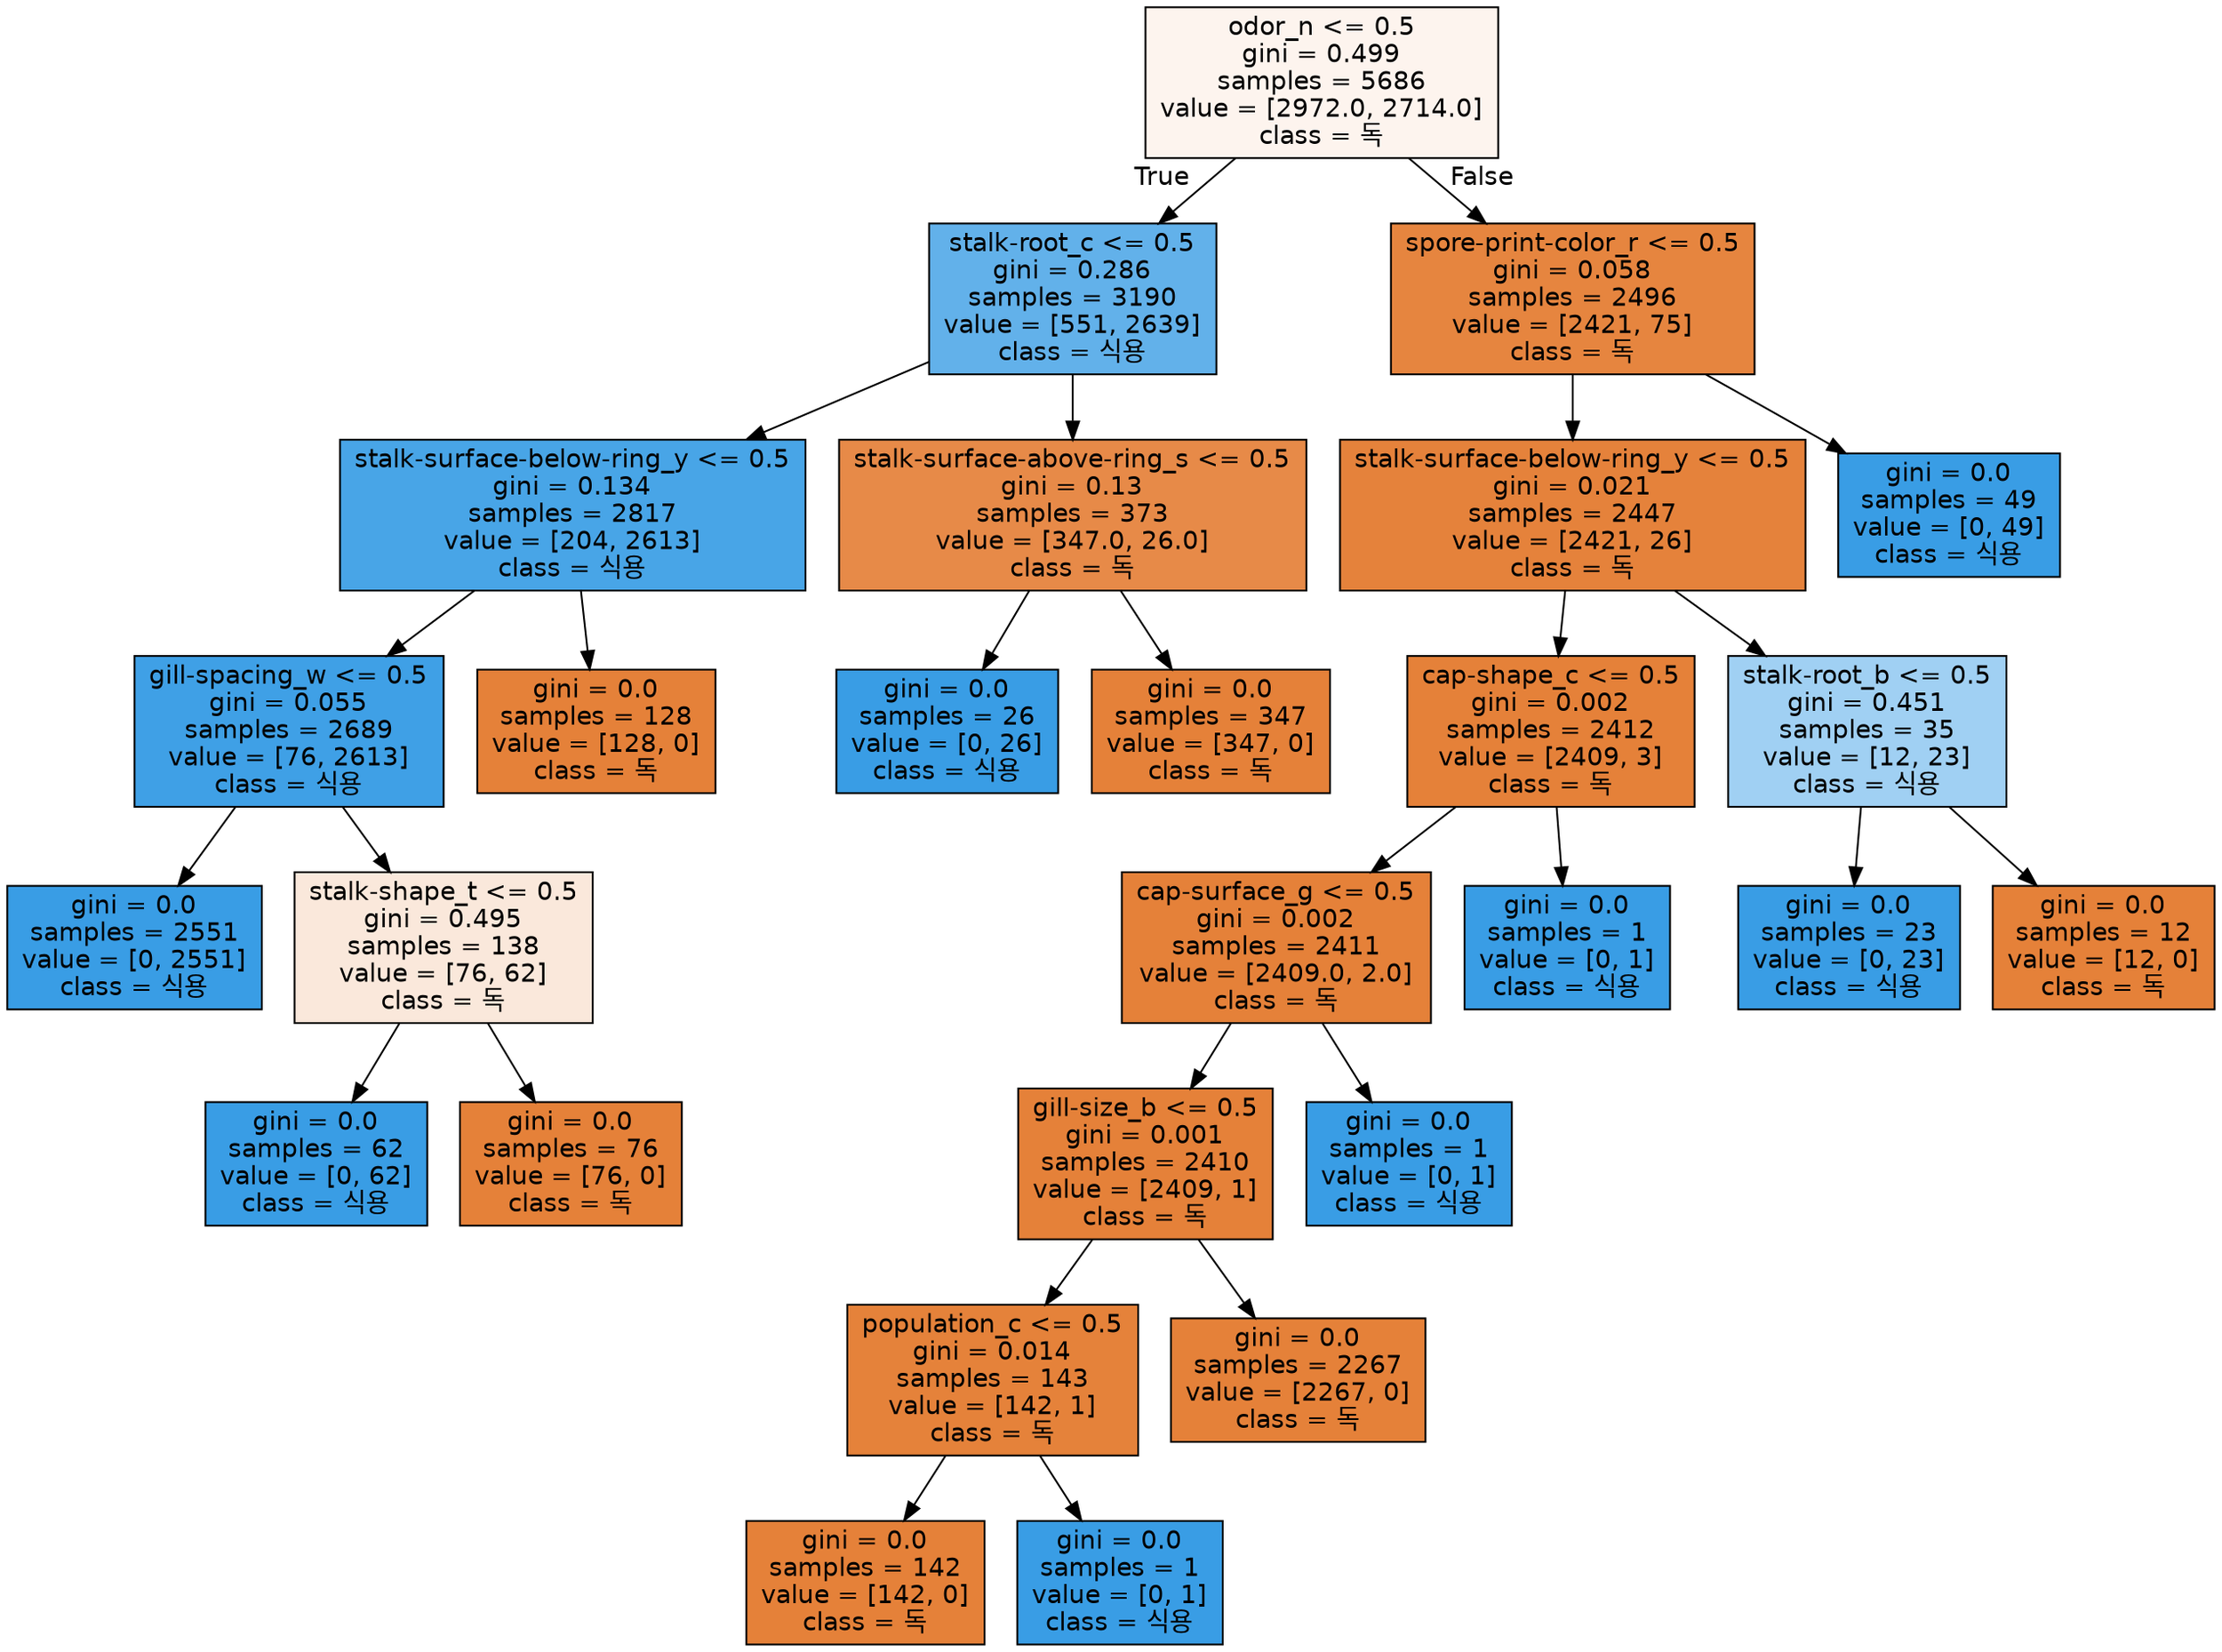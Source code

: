 digraph Tree {
node [shape=box, style="filled", color="black", fontname="helvetica"] ;
edge [fontname="helvetica"] ;
0 [label="odor_n <= 0.5\ngini = 0.499\nsamples = 5686\nvalue = [2972.0, 2714.0]\nclass = 독", fillcolor="#fdf4ee"] ;
1 [label="stalk-root_c <= 0.5\ngini = 0.286\nsamples = 3190\nvalue = [551, 2639]\nclass = 식용", fillcolor="#62b1ea"] ;
0 -> 1 [labeldistance=2.5, labelangle=45, headlabel="True"] ;
2 [label="stalk-surface-below-ring_y <= 0.5\ngini = 0.134\nsamples = 2817\nvalue = [204, 2613]\nclass = 식용", fillcolor="#48a5e7"] ;
1 -> 2 ;
3 [label="gill-spacing_w <= 0.5\ngini = 0.055\nsamples = 2689\nvalue = [76, 2613]\nclass = 식용", fillcolor="#3fa0e6"] ;
2 -> 3 ;
4 [label="gini = 0.0\nsamples = 2551\nvalue = [0, 2551]\nclass = 식용", fillcolor="#399de5"] ;
3 -> 4 ;
5 [label="stalk-shape_t <= 0.5\ngini = 0.495\nsamples = 138\nvalue = [76, 62]\nclass = 독", fillcolor="#fae8db"] ;
3 -> 5 ;
6 [label="gini = 0.0\nsamples = 62\nvalue = [0, 62]\nclass = 식용", fillcolor="#399de5"] ;
5 -> 6 ;
7 [label="gini = 0.0\nsamples = 76\nvalue = [76, 0]\nclass = 독", fillcolor="#e58139"] ;
5 -> 7 ;
8 [label="gini = 0.0\nsamples = 128\nvalue = [128, 0]\nclass = 독", fillcolor="#e58139"] ;
2 -> 8 ;
9 [label="stalk-surface-above-ring_s <= 0.5\ngini = 0.13\nsamples = 373\nvalue = [347.0, 26.0]\nclass = 독", fillcolor="#e78a48"] ;
1 -> 9 ;
10 [label="gini = 0.0\nsamples = 26\nvalue = [0, 26]\nclass = 식용", fillcolor="#399de5"] ;
9 -> 10 ;
11 [label="gini = 0.0\nsamples = 347\nvalue = [347, 0]\nclass = 독", fillcolor="#e58139"] ;
9 -> 11 ;
12 [label="spore-print-color_r <= 0.5\ngini = 0.058\nsamples = 2496\nvalue = [2421, 75]\nclass = 독", fillcolor="#e6853f"] ;
0 -> 12 [labeldistance=2.5, labelangle=-45, headlabel="False"] ;
13 [label="stalk-surface-below-ring_y <= 0.5\ngini = 0.021\nsamples = 2447\nvalue = [2421, 26]\nclass = 독", fillcolor="#e5823b"] ;
12 -> 13 ;
14 [label="cap-shape_c <= 0.5\ngini = 0.002\nsamples = 2412\nvalue = [2409, 3]\nclass = 독", fillcolor="#e58139"] ;
13 -> 14 ;
15 [label="cap-surface_g <= 0.5\ngini = 0.002\nsamples = 2411\nvalue = [2409.0, 2.0]\nclass = 독", fillcolor="#e58139"] ;
14 -> 15 ;
16 [label="gill-size_b <= 0.5\ngini = 0.001\nsamples = 2410\nvalue = [2409, 1]\nclass = 독", fillcolor="#e58139"] ;
15 -> 16 ;
17 [label="population_c <= 0.5\ngini = 0.014\nsamples = 143\nvalue = [142, 1]\nclass = 독", fillcolor="#e5823a"] ;
16 -> 17 ;
18 [label="gini = 0.0\nsamples = 142\nvalue = [142, 0]\nclass = 독", fillcolor="#e58139"] ;
17 -> 18 ;
19 [label="gini = 0.0\nsamples = 1\nvalue = [0, 1]\nclass = 식용", fillcolor="#399de5"] ;
17 -> 19 ;
20 [label="gini = 0.0\nsamples = 2267\nvalue = [2267, 0]\nclass = 독", fillcolor="#e58139"] ;
16 -> 20 ;
21 [label="gini = 0.0\nsamples = 1\nvalue = [0, 1]\nclass = 식용", fillcolor="#399de5"] ;
15 -> 21 ;
22 [label="gini = 0.0\nsamples = 1\nvalue = [0, 1]\nclass = 식용", fillcolor="#399de5"] ;
14 -> 22 ;
23 [label="stalk-root_b <= 0.5\ngini = 0.451\nsamples = 35\nvalue = [12, 23]\nclass = 식용", fillcolor="#a0d0f3"] ;
13 -> 23 ;
24 [label="gini = 0.0\nsamples = 23\nvalue = [0, 23]\nclass = 식용", fillcolor="#399de5"] ;
23 -> 24 ;
25 [label="gini = 0.0\nsamples = 12\nvalue = [12, 0]\nclass = 독", fillcolor="#e58139"] ;
23 -> 25 ;
26 [label="gini = 0.0\nsamples = 49\nvalue = [0, 49]\nclass = 식용", fillcolor="#399de5"] ;
12 -> 26 ;
}